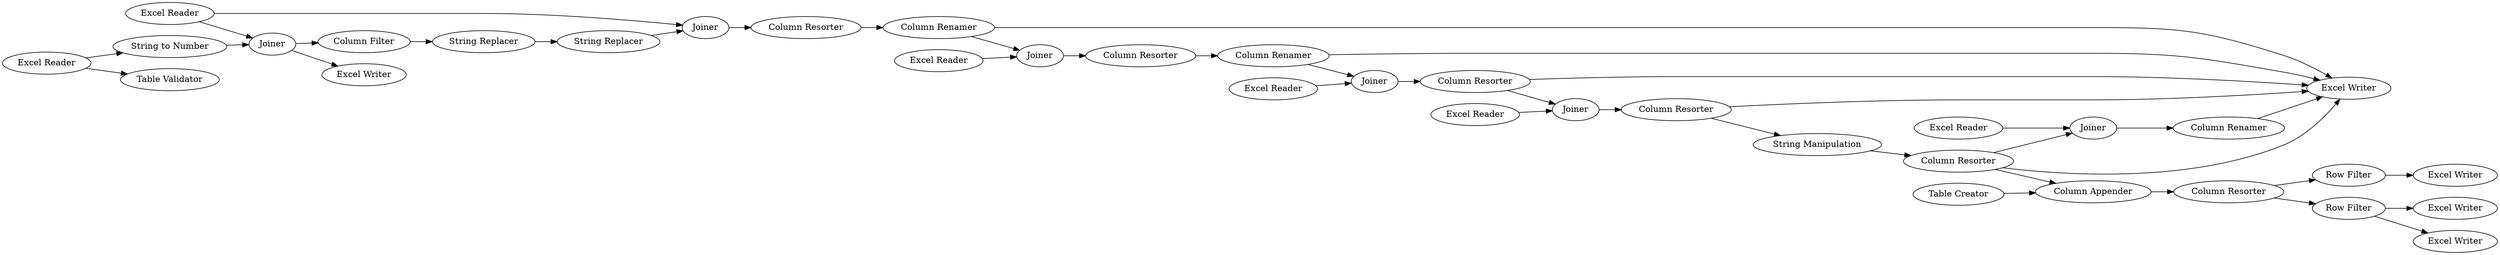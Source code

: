 digraph {
	"3068280462207936954_24" [label="Excel Reader"]
	"3068280462207936954_50" [label="Excel Writer"]
	"3068280462207936954_73" [label="Table Validator"]
	"760588182290929944_36" [label="Column Renamer"]
	"3068280462207936954_4" [label=Joiner]
	"3068280462207936954_28" [label="Column Filter"]
	"3068280462207936954_49" [label="Row Filter"]
	"3068280462207936954_74" [label="Excel Writer"]
	"3068280462207936954_35" [label="Column Resorter"]
	"3068280462207936954_18" [label="Excel Reader"]
	"3068280462207936954_19" [label="Excel Reader"]
	"3068280462207936954_46" [label="Column Appender"]
	"4802081374907757678_22" [label=Joiner]
	"3068280462207936954_51" [label="Excel Writer"]
	"3068280462207936954_5" [label="Excel Reader"]
	"3795786287291490376_52" [label="Excel Writer"]
	"-8047073284658582965_67" [label="String Replacer"]
	"-8491399551932756767_31" [label="Column Resorter"]
	"3068280462207936954_45" [label="Table Creator"]
	"-3677185808202380500_21" [label=Joiner]
	"760588182290929944_26" [label=Joiner]
	"-8491399551932756767_32" [label=Joiner]
	"8487260227490725089_70" [label=Joiner]
	"4802081374907757678_38" [label="Column Resorter"]
	"3068280462207936954_20" [label="Excel Reader"]
	"-3677185808202380500_31" [label="Column Resorter"]
	"-5340239441066096245_42" [label="Column Resorter"]
	"3068280462207936954_8" [label="Excel Writer"]
	"3068280462207936954_13" [label="String to Number"]
	"3068280462207936954_48" [label="Row Filter"]
	"8487260227490725089_30" [label="Column Renamer"]
	"-5340239441066096245_40" [label="String Manipulation"]
	"8487260227490725089_29" [label="Column Resorter"]
	"3068280462207936954_1" [label="Excel Reader"]
	"-8047073284658582965_69" [label="String Replacer"]
	"-3677185808202380500_32" [label="Column Renamer"]
	"-5340239441066096245_42" -> "760588182290929944_26"
	"-5340239441066096245_42" -> "3795786287291490376_52"
	"3068280462207936954_4" -> "3068280462207936954_8"
	"760588182290929944_26" -> "760588182290929944_36"
	"3068280462207936954_5" -> "8487260227490725089_70"
	"4802081374907757678_38" -> "-8491399551932756767_32"
	"8487260227490725089_29" -> "8487260227490725089_30"
	"3068280462207936954_28" -> "-8047073284658582965_67"
	"8487260227490725089_70" -> "8487260227490725089_29"
	"3068280462207936954_19" -> "4802081374907757678_22"
	"-8491399551932756767_32" -> "-8491399551932756767_31"
	"3068280462207936954_45" -> "3068280462207936954_46"
	"-8491399551932756767_31" -> "3795786287291490376_52"
	"3068280462207936954_5" -> "3068280462207936954_4"
	"3068280462207936954_20" -> "-8491399551932756767_32"
	"-8047073284658582965_67" -> "-8047073284658582965_69"
	"3068280462207936954_35" -> "3068280462207936954_48"
	"-8491399551932756767_31" -> "-5340239441066096245_40"
	"-3677185808202380500_21" -> "-3677185808202380500_31"
	"8487260227490725089_30" -> "-3677185808202380500_21"
	"4802081374907757678_22" -> "4802081374907757678_38"
	"3068280462207936954_1" -> "3068280462207936954_13"
	"3068280462207936954_48" -> "3068280462207936954_51"
	"4802081374907757678_38" -> "3795786287291490376_52"
	"-5340239441066096245_42" -> "3068280462207936954_46"
	"3068280462207936954_24" -> "760588182290929944_26"
	"-3677185808202380500_32" -> "4802081374907757678_22"
	"3068280462207936954_35" -> "3068280462207936954_49"
	"3068280462207936954_13" -> "3068280462207936954_4"
	"-3677185808202380500_32" -> "3795786287291490376_52"
	"-3677185808202380500_31" -> "-3677185808202380500_32"
	"3068280462207936954_4" -> "3068280462207936954_28"
	"-5340239441066096245_40" -> "-5340239441066096245_42"
	"3068280462207936954_46" -> "3068280462207936954_35"
	"-8047073284658582965_69" -> "8487260227490725089_70"
	"760588182290929944_36" -> "3795786287291490376_52"
	"3068280462207936954_18" -> "-3677185808202380500_21"
	"3068280462207936954_49" -> "3068280462207936954_50"
	"3068280462207936954_1" -> "3068280462207936954_73"
	"8487260227490725089_30" -> "3795786287291490376_52"
	"3068280462207936954_48" -> "3068280462207936954_74"
	rankdir=LR
}
